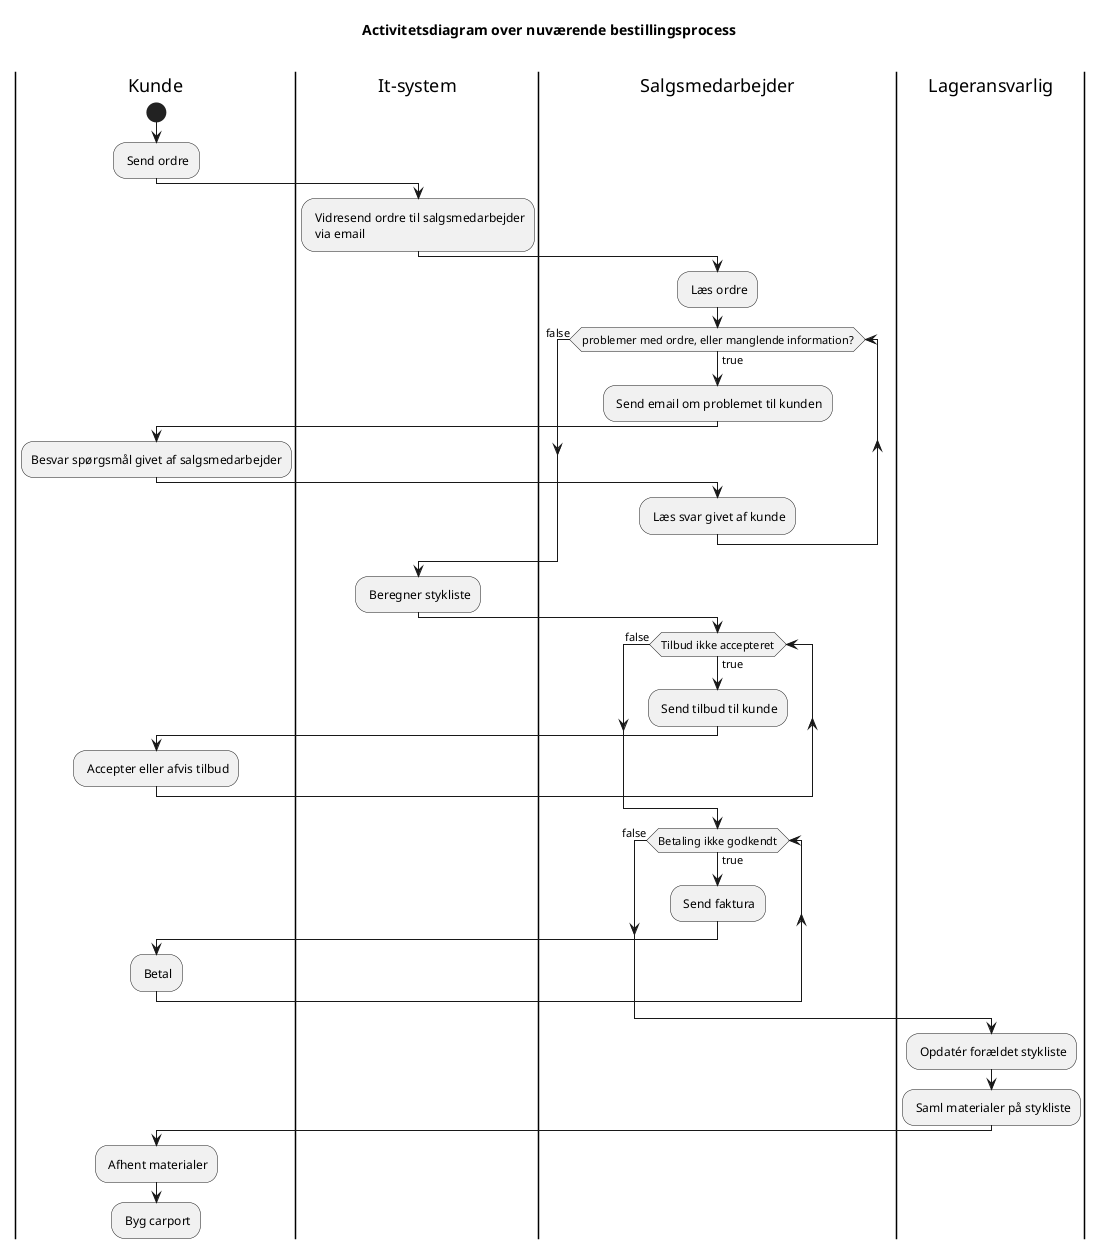 @startuml

title Activitetsdiagram over nuværende bestillingsprocess \n

|Kunde|
start
: Send ordre;
|It-system|
: Vidresend ordre til salgsmedarbejder
 via email;
|Salgsmedarbejder|
: Læs ordre;
while (problemer med ordre, eller manglende information?) is (true)
    : Send email om problemet til kunden;
    |Kunde|
    :Besvar spørgsmål givet af salgsmedarbejder;
    |Salgsmedarbejder|
    : Læs svar givet af kunde;
endwhile (false)
|It-system|
: Beregner stykliste;
|Salgsmedarbejder|
while (Tilbud ikke accepteret) is (true)
: Send tilbud til kunde;
|Kunde|
: Accepter eller afvis tilbud;
endwhile (false)
|Salgsmedarbejder|
while (Betaling ikke godkendt) is (true)
: Send faktura;
|Kunde|
: Betal;
endwhile (false)
|Lageransvarlig|
: Opdatér forældet stykliste;
: Saml materialer på stykliste;
|Kunde|
: Afhent materialer;
: Byg carport;
@enduml